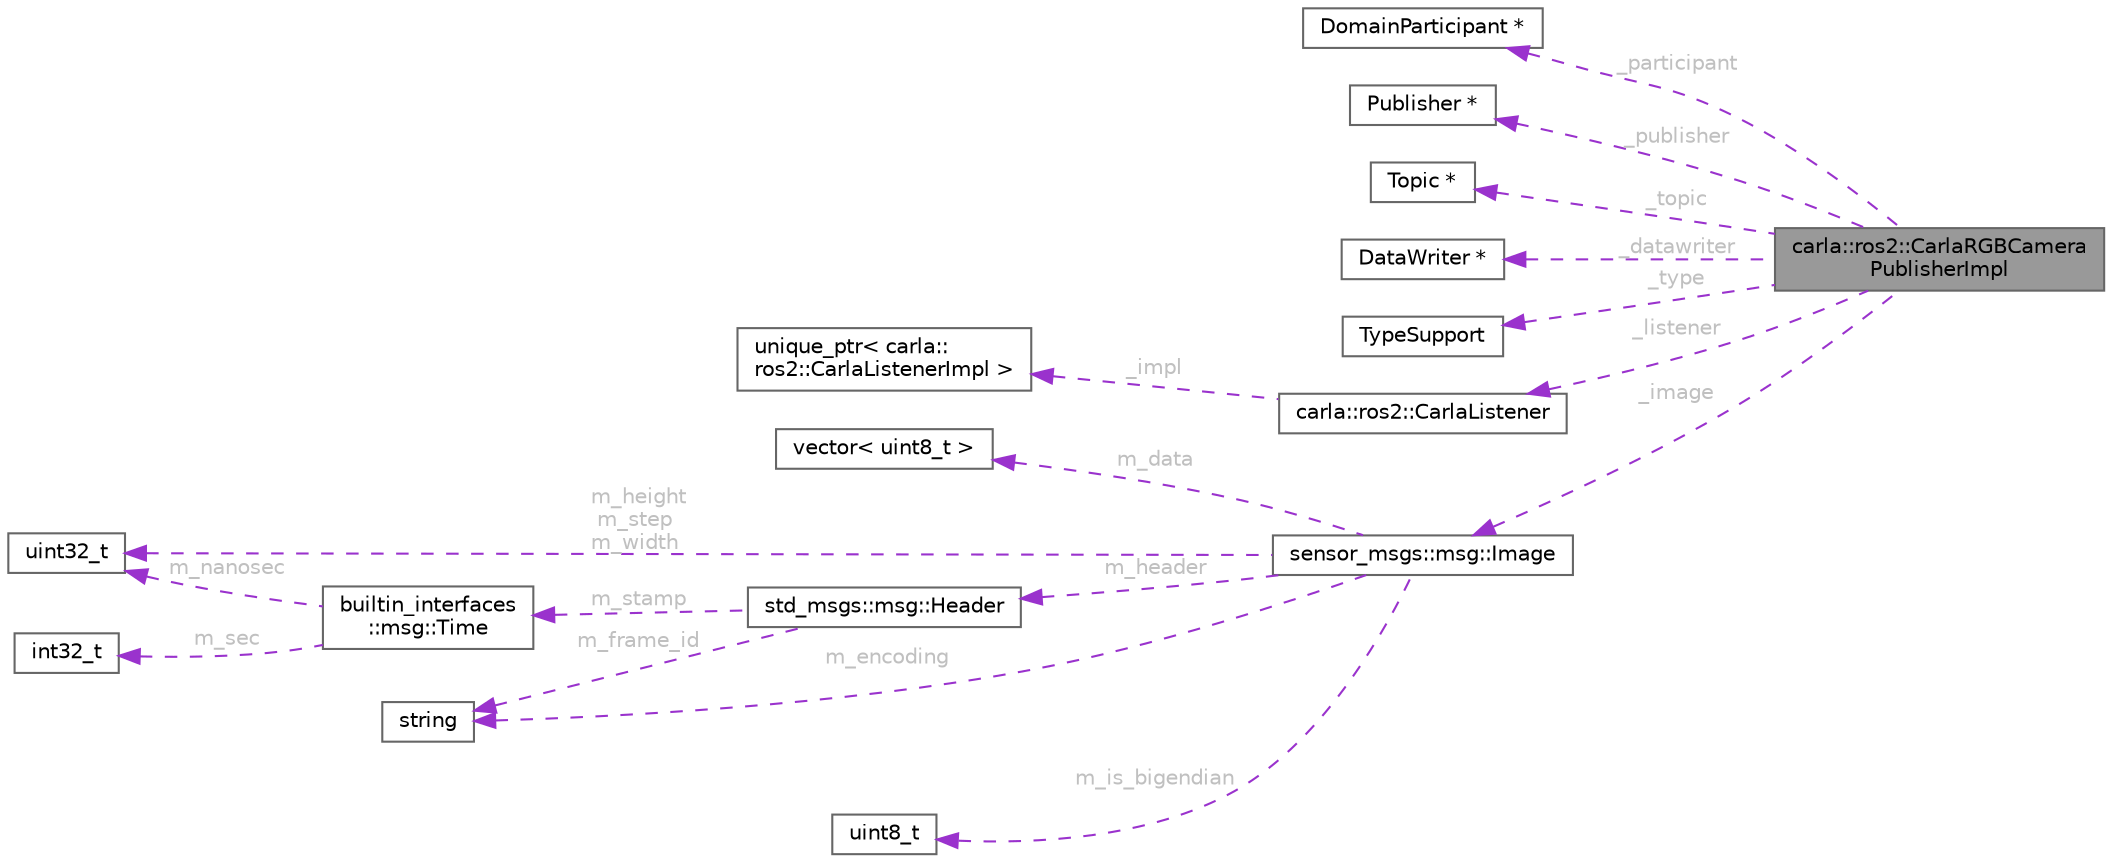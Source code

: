 digraph "carla::ros2::CarlaRGBCameraPublisherImpl"
{
 // INTERACTIVE_SVG=YES
 // LATEX_PDF_SIZE
  bgcolor="transparent";
  edge [fontname=Helvetica,fontsize=10,labelfontname=Helvetica,labelfontsize=10];
  node [fontname=Helvetica,fontsize=10,shape=box,height=0.2,width=0.4];
  rankdir="LR";
  Node1 [id="Node000001",label="carla::ros2::CarlaRGBCamera\lPublisherImpl",height=0.2,width=0.4,color="gray40", fillcolor="grey60", style="filled", fontcolor="black",tooltip=" "];
  Node2 -> Node1 [id="edge1_Node000001_Node000002",dir="back",color="darkorchid3",style="dashed",tooltip=" ",label=" _participant",fontcolor="grey" ];
  Node2 [id="Node000002",label="DomainParticipant *",height=0.2,width=0.4,color="gray40", fillcolor="white", style="filled",tooltip=" "];
  Node3 -> Node1 [id="edge2_Node000001_Node000003",dir="back",color="darkorchid3",style="dashed",tooltip=" ",label=" _publisher",fontcolor="grey" ];
  Node3 [id="Node000003",label="Publisher *",height=0.2,width=0.4,color="gray40", fillcolor="white", style="filled",tooltip=" "];
  Node4 -> Node1 [id="edge3_Node000001_Node000004",dir="back",color="darkorchid3",style="dashed",tooltip=" ",label=" _topic",fontcolor="grey" ];
  Node4 [id="Node000004",label="Topic *",height=0.2,width=0.4,color="gray40", fillcolor="white", style="filled",tooltip=" "];
  Node5 -> Node1 [id="edge4_Node000001_Node000005",dir="back",color="darkorchid3",style="dashed",tooltip=" ",label=" _datawriter",fontcolor="grey" ];
  Node5 [id="Node000005",label="DataWriter *",height=0.2,width=0.4,color="gray40", fillcolor="white", style="filled",tooltip=" "];
  Node6 -> Node1 [id="edge5_Node000001_Node000006",dir="back",color="darkorchid3",style="dashed",tooltip=" ",label=" _type",fontcolor="grey" ];
  Node6 [id="Node000006",label="TypeSupport",height=0.2,width=0.4,color="gray40", fillcolor="white", style="filled",tooltip=" "];
  Node7 -> Node1 [id="edge6_Node000001_Node000007",dir="back",color="darkorchid3",style="dashed",tooltip=" ",label=" _listener",fontcolor="grey" ];
  Node7 [id="Node000007",label="carla::ros2::CarlaListener",height=0.2,width=0.4,color="gray40", fillcolor="white", style="filled",URL="$d9/d48/classcarla_1_1ros2_1_1CarlaListener.html",tooltip=" "];
  Node8 -> Node7 [id="edge7_Node000007_Node000008",dir="back",color="darkorchid3",style="dashed",tooltip=" ",label=" _impl",fontcolor="grey" ];
  Node8 [id="Node000008",label="unique_ptr\< carla::\lros2::CarlaListenerImpl \>",height=0.2,width=0.4,color="gray40", fillcolor="white", style="filled",tooltip=" "];
  Node9 -> Node1 [id="edge8_Node000001_Node000009",dir="back",color="darkorchid3",style="dashed",tooltip=" ",label=" _image",fontcolor="grey" ];
  Node9 [id="Node000009",label="sensor_msgs::msg::Image",height=0.2,width=0.4,color="gray40", fillcolor="white", style="filled",URL="$d7/de9/classsensor__msgs_1_1msg_1_1Image.html",tooltip="This class represents the structure Image defined by the user in the IDL file."];
  Node10 -> Node9 [id="edge9_Node000009_Node000010",dir="back",color="darkorchid3",style="dashed",tooltip=" ",label=" m_header",fontcolor="grey" ];
  Node10 [id="Node000010",label="std_msgs::msg::Header",height=0.2,width=0.4,color="gray40", fillcolor="white", style="filled",URL="$d8/d15/classstd__msgs_1_1msg_1_1Header.html",tooltip="This class represents the structure Header defined by the user in the IDL file."];
  Node11 -> Node10 [id="edge10_Node000010_Node000011",dir="back",color="darkorchid3",style="dashed",tooltip=" ",label=" m_stamp",fontcolor="grey" ];
  Node11 [id="Node000011",label="builtin_interfaces\l::msg::Time",height=0.2,width=0.4,color="gray40", fillcolor="white", style="filled",URL="$da/d39/classbuiltin__interfaces_1_1msg_1_1Time.html",tooltip="This class represents the structure Time defined by the user in the IDL file."];
  Node12 -> Node11 [id="edge11_Node000011_Node000012",dir="back",color="darkorchid3",style="dashed",tooltip=" ",label=" m_sec",fontcolor="grey" ];
  Node12 [id="Node000012",label="int32_t",height=0.2,width=0.4,color="gray40", fillcolor="white", style="filled",tooltip=" "];
  Node13 -> Node11 [id="edge12_Node000011_Node000013",dir="back",color="darkorchid3",style="dashed",tooltip=" ",label=" m_nanosec",fontcolor="grey" ];
  Node13 [id="Node000013",label="uint32_t",height=0.2,width=0.4,color="gray40", fillcolor="white", style="filled",tooltip=" "];
  Node14 -> Node10 [id="edge13_Node000010_Node000014",dir="back",color="darkorchid3",style="dashed",tooltip=" ",label=" m_frame_id",fontcolor="grey" ];
  Node14 [id="Node000014",label="string",height=0.2,width=0.4,color="gray40", fillcolor="white", style="filled",tooltip=" "];
  Node13 -> Node9 [id="edge14_Node000009_Node000013",dir="back",color="darkorchid3",style="dashed",tooltip=" ",label=" m_height\nm_step\nm_width",fontcolor="grey" ];
  Node14 -> Node9 [id="edge15_Node000009_Node000014",dir="back",color="darkorchid3",style="dashed",tooltip=" ",label=" m_encoding",fontcolor="grey" ];
  Node15 -> Node9 [id="edge16_Node000009_Node000015",dir="back",color="darkorchid3",style="dashed",tooltip=" ",label=" m_is_bigendian",fontcolor="grey" ];
  Node15 [id="Node000015",label="uint8_t",height=0.2,width=0.4,color="gray40", fillcolor="white", style="filled",tooltip=" "];
  Node16 -> Node9 [id="edge17_Node000009_Node000016",dir="back",color="darkorchid3",style="dashed",tooltip=" ",label=" m_data",fontcolor="grey" ];
  Node16 [id="Node000016",label="vector\< uint8_t \>",height=0.2,width=0.4,color="gray40", fillcolor="white", style="filled",tooltip=" "];
}
